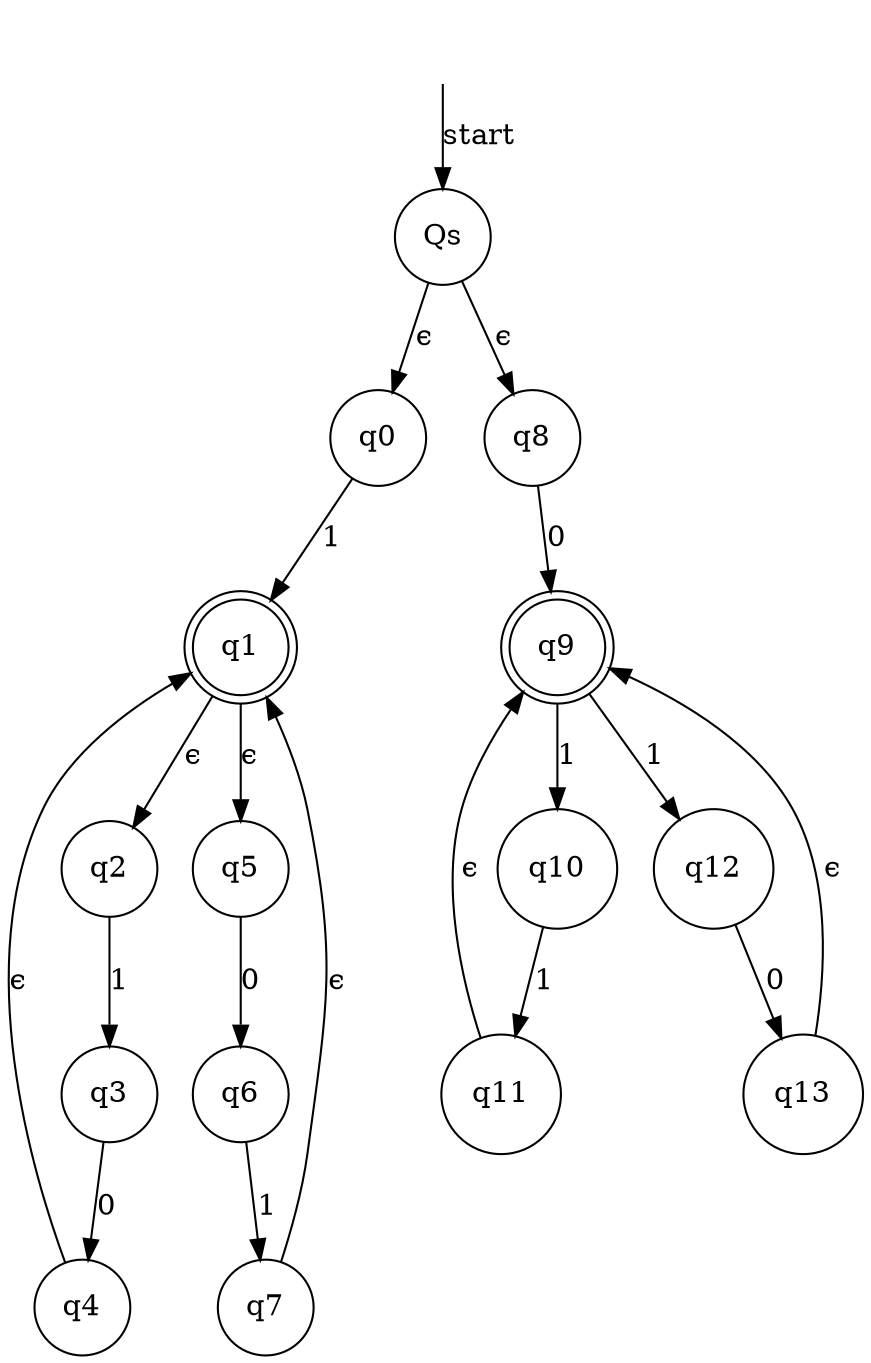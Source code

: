digraph nfa {
    "" [shape=none]
    Qs, q0, q1, q2, q3, q4, q5, q6, q7, q8, q9, q10, q11, q12, q13 [shape=circle]

    q1, q9 [shape=doublecircle]

    "" -> Qs [label=start]
    Qs -> q0 [label=ϵ]
    Qs -> q8 [label=ϵ]
    q0 -> q1 [label=1]

    q1 -> q2 [label=ϵ]
    q1 -> q5 [label=ϵ]
    q2 -> q3 [label=1]
    q3 -> q4 [label=0]
    q5 -> q6 [label=0]
    q6 -> q7 [label=1]
    q4 -> q1 [label=ϵ]
    q7 -> q1 [label=ϵ]

    q8 -> q9 [label=0]
    q9 -> q10 [label=1]
    q9 -> q12 [label=1]
    q10 -> q11 [label=1]
    q12 -> q13 [label=0]
    q11 -> q9 [label=ϵ]
    q13 -> q9 [label=ϵ]

}

